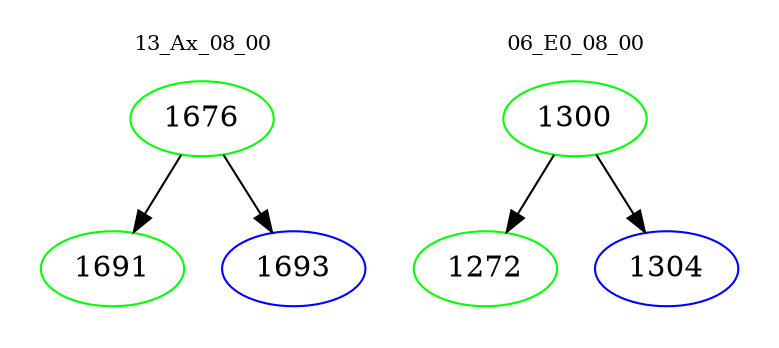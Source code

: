 digraph{
subgraph cluster_0 {
color = white
label = "13_Ax_08_00";
fontsize=10;
T0_1676 [label="1676", color="green"]
T0_1676 -> T0_1691 [color="black"]
T0_1691 [label="1691", color="green"]
T0_1676 -> T0_1693 [color="black"]
T0_1693 [label="1693", color="blue"]
}
subgraph cluster_1 {
color = white
label = "06_E0_08_00";
fontsize=10;
T1_1300 [label="1300", color="green"]
T1_1300 -> T1_1272 [color="black"]
T1_1272 [label="1272", color="green"]
T1_1300 -> T1_1304 [color="black"]
T1_1304 [label="1304", color="blue"]
}
}
